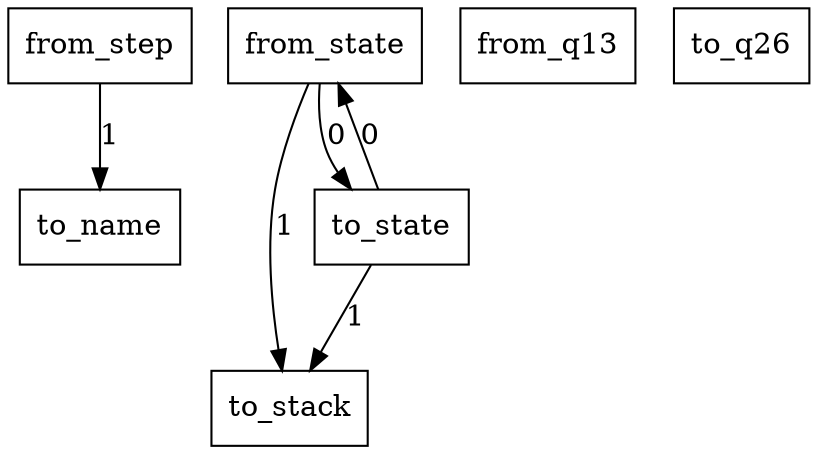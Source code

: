 digraph {
    graph [rankdir=TB
          ,bgcolor=transparent];
    node [shape=box
         ,fillcolor=white
         ,style=filled];
    0 [label=<from_step>];
    1 [label=<from_state>];
    2 [label=<from_q13>];
    3 [label=<to_name>];
    4 [label=<to_stack>];
    5 [label=<to_state>];
    6 [label=<to_q26>];
    0 -> 3 [label=1];
    1 -> 4 [label=1];
    1 -> 5 [label=0];
    5 -> 1 [label=0];
    5 -> 4 [label=1];
}